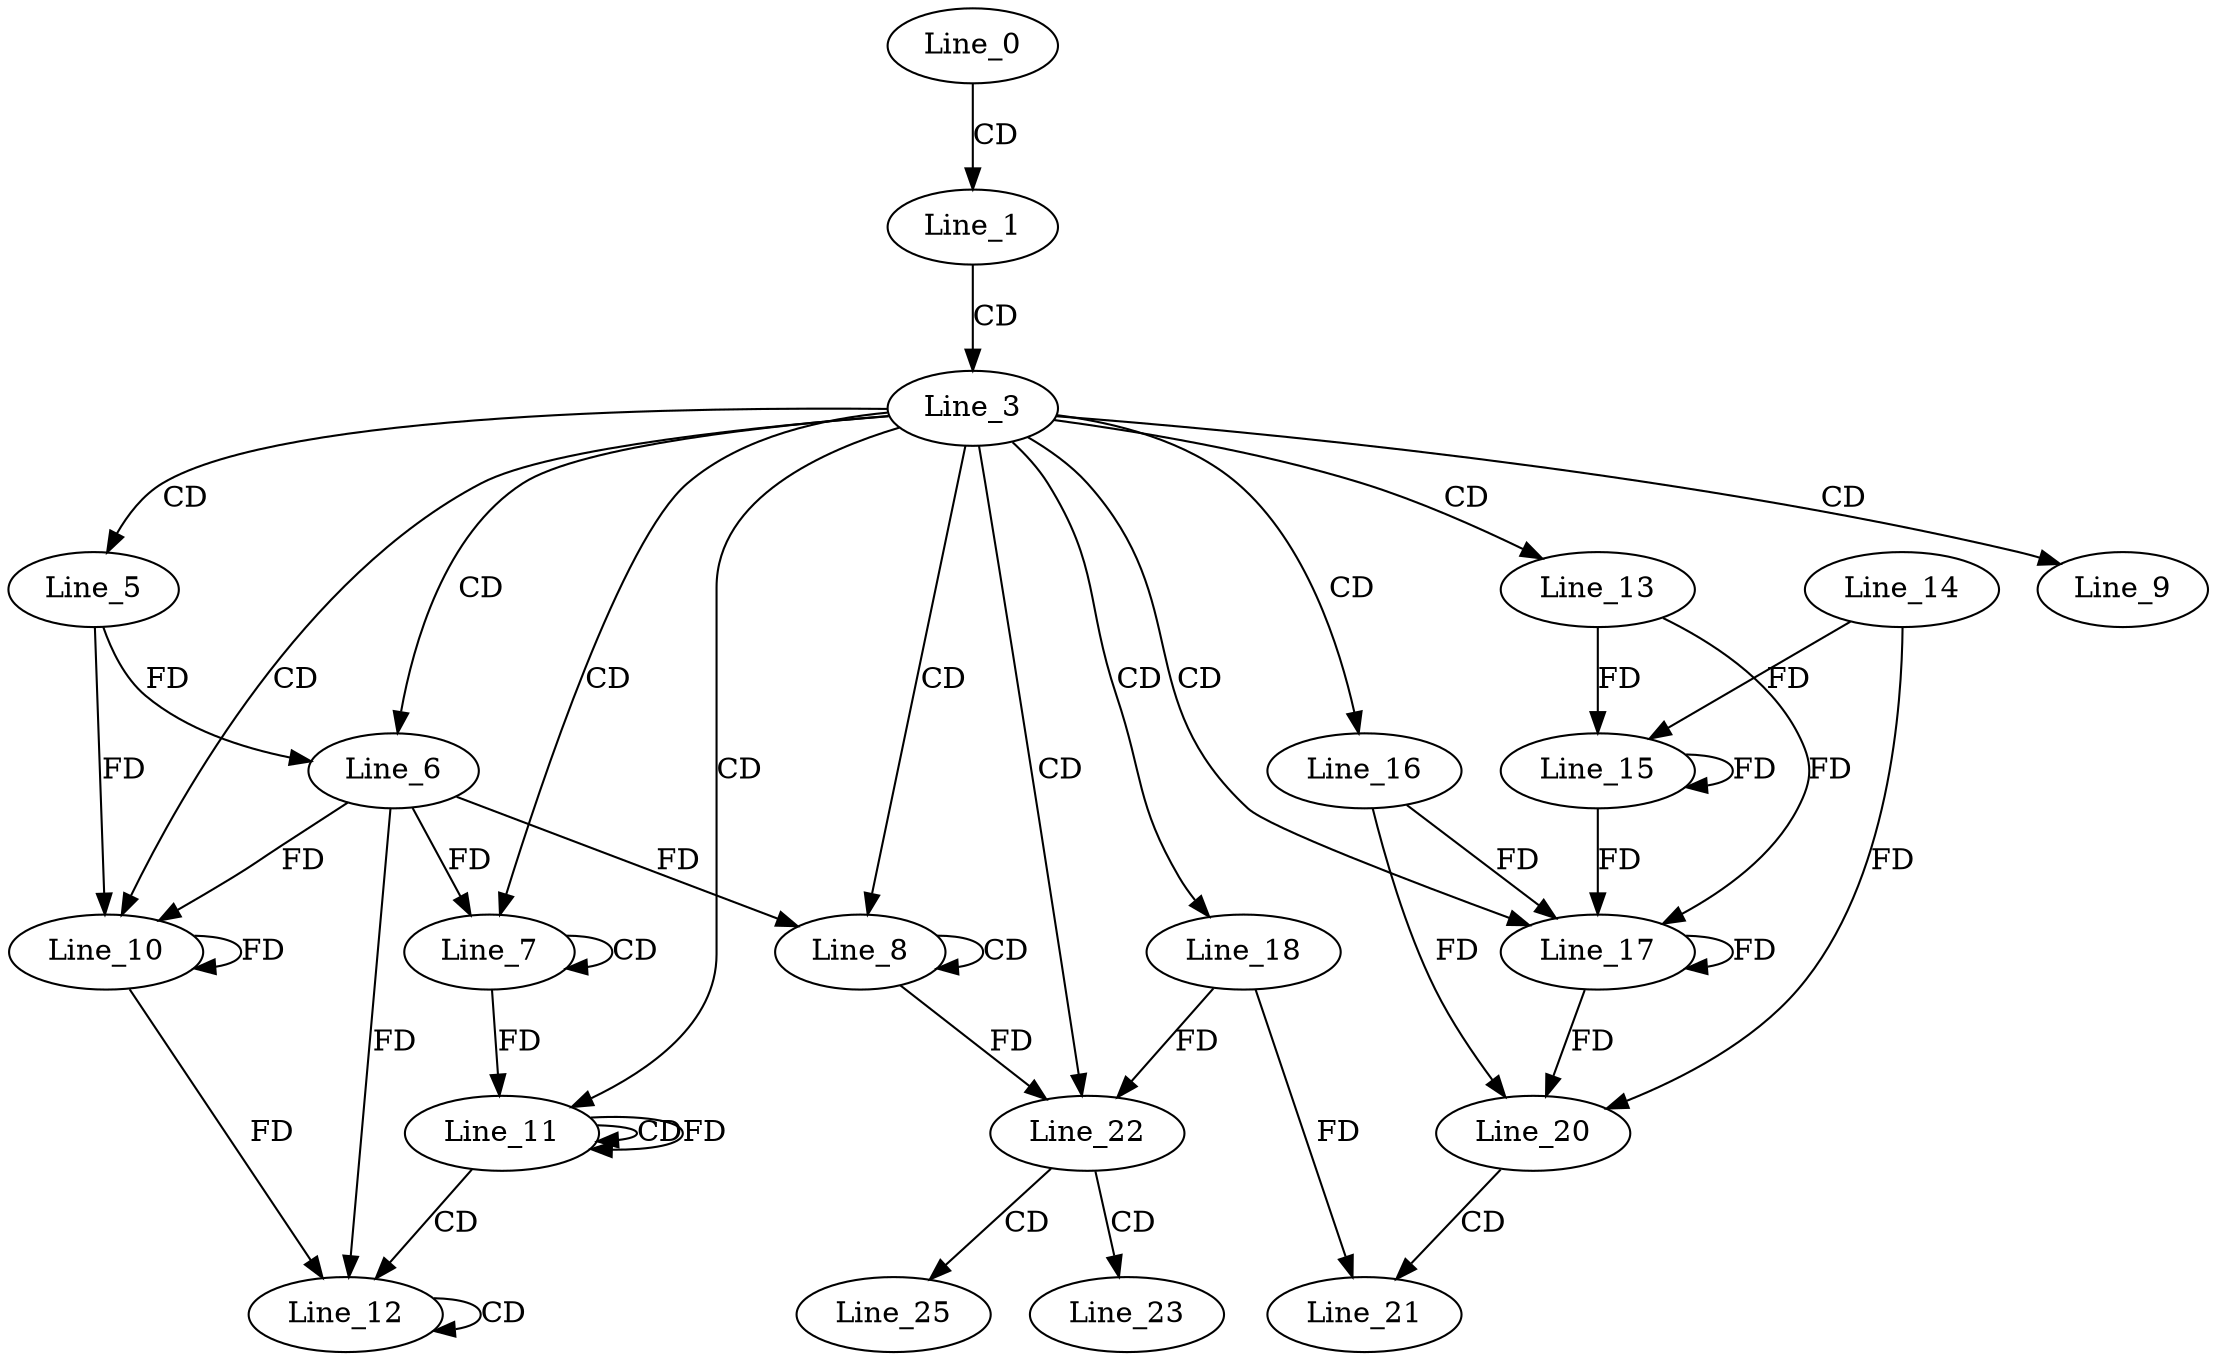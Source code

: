digraph G {
  Line_0;
  Line_1;
  Line_3;
  Line_5;
  Line_6;
  Line_6;
  Line_7;
  Line_7;
  Line_7;
  Line_8;
  Line_8;
  Line_8;
  Line_9;
  Line_10;
  Line_10;
  Line_11;
  Line_11;
  Line_11;
  Line_12;
  Line_12;
  Line_12;
  Line_13;
  Line_15;
  Line_14;
  Line_16;
  Line_17;
  Line_18;
  Line_20;
  Line_21;
  Line_22;
  Line_23;
  Line_25;
  Line_0 -> Line_1 [ label="CD" ];
  Line_1 -> Line_3 [ label="CD" ];
  Line_3 -> Line_5 [ label="CD" ];
  Line_3 -> Line_6 [ label="CD" ];
  Line_5 -> Line_6 [ label="FD" ];
  Line_3 -> Line_7 [ label="CD" ];
  Line_7 -> Line_7 [ label="CD" ];
  Line_6 -> Line_7 [ label="FD" ];
  Line_3 -> Line_8 [ label="CD" ];
  Line_8 -> Line_8 [ label="CD" ];
  Line_6 -> Line_8 [ label="FD" ];
  Line_3 -> Line_9 [ label="CD" ];
  Line_3 -> Line_10 [ label="CD" ];
  Line_6 -> Line_10 [ label="FD" ];
  Line_10 -> Line_10 [ label="FD" ];
  Line_5 -> Line_10 [ label="FD" ];
  Line_3 -> Line_11 [ label="CD" ];
  Line_11 -> Line_11 [ label="CD" ];
  Line_7 -> Line_11 [ label="FD" ];
  Line_11 -> Line_11 [ label="FD" ];
  Line_11 -> Line_12 [ label="CD" ];
  Line_12 -> Line_12 [ label="CD" ];
  Line_6 -> Line_12 [ label="FD" ];
  Line_10 -> Line_12 [ label="FD" ];
  Line_3 -> Line_13 [ label="CD" ];
  Line_13 -> Line_15 [ label="FD" ];
  Line_15 -> Line_15 [ label="FD" ];
  Line_14 -> Line_15 [ label="FD" ];
  Line_3 -> Line_16 [ label="CD" ];
  Line_3 -> Line_17 [ label="CD" ];
  Line_16 -> Line_17 [ label="FD" ];
  Line_17 -> Line_17 [ label="FD" ];
  Line_13 -> Line_17 [ label="FD" ];
  Line_15 -> Line_17 [ label="FD" ];
  Line_3 -> Line_18 [ label="CD" ];
  Line_14 -> Line_20 [ label="FD" ];
  Line_16 -> Line_20 [ label="FD" ];
  Line_17 -> Line_20 [ label="FD" ];
  Line_20 -> Line_21 [ label="CD" ];
  Line_18 -> Line_21 [ label="FD" ];
  Line_3 -> Line_22 [ label="CD" ];
  Line_18 -> Line_22 [ label="FD" ];
  Line_8 -> Line_22 [ label="FD" ];
  Line_22 -> Line_23 [ label="CD" ];
  Line_22 -> Line_25 [ label="CD" ];
}
